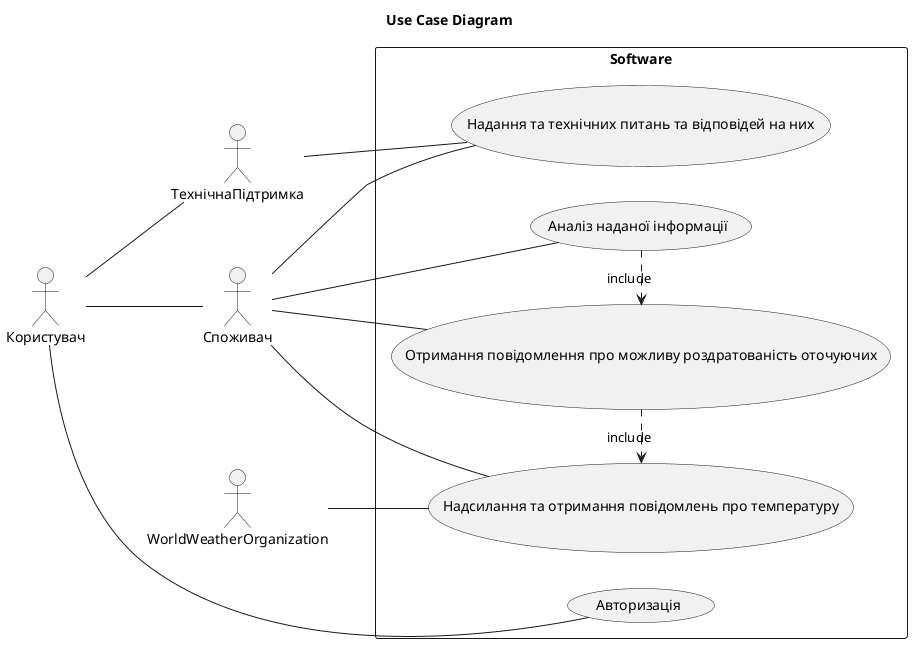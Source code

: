 @startuml

title Use Case Diagram
left to right direction
actor Користувач as User
actor Споживач as Consumer
actor WorldWeatherOrganization as World_Weather_Organization
actor ТехнічнаПідтримка as Technical_Support

rectangle Software {

    usecase "Надсилання та отримання повідомлень про температуру" as temperature_messages
    usecase "Отримання повідомлення про можливу роздратованість оточуючих" as annoyance_messages
    usecase "Аналіз наданої інформації" as received_data_analyses
    usecase "Надання та технічних питань та відповідей на них" as technical_questions
    usecase "Авторизація" as auth

    received_data_analyses .> annoyance_messages : include
    annoyance_messages .> temperature_messages : include

    Consumer -- temperature_messages
    Consumer -- annoyance_messages
    Consumer -- received_data_analyses
    Consumer -- technical_questions

    Technical_Support -- technical_questions

    World_Weather_Organization -- temperature_messages

    User -- auth
    User -- Consumer
    User -- Technical_Support
}

@enduml